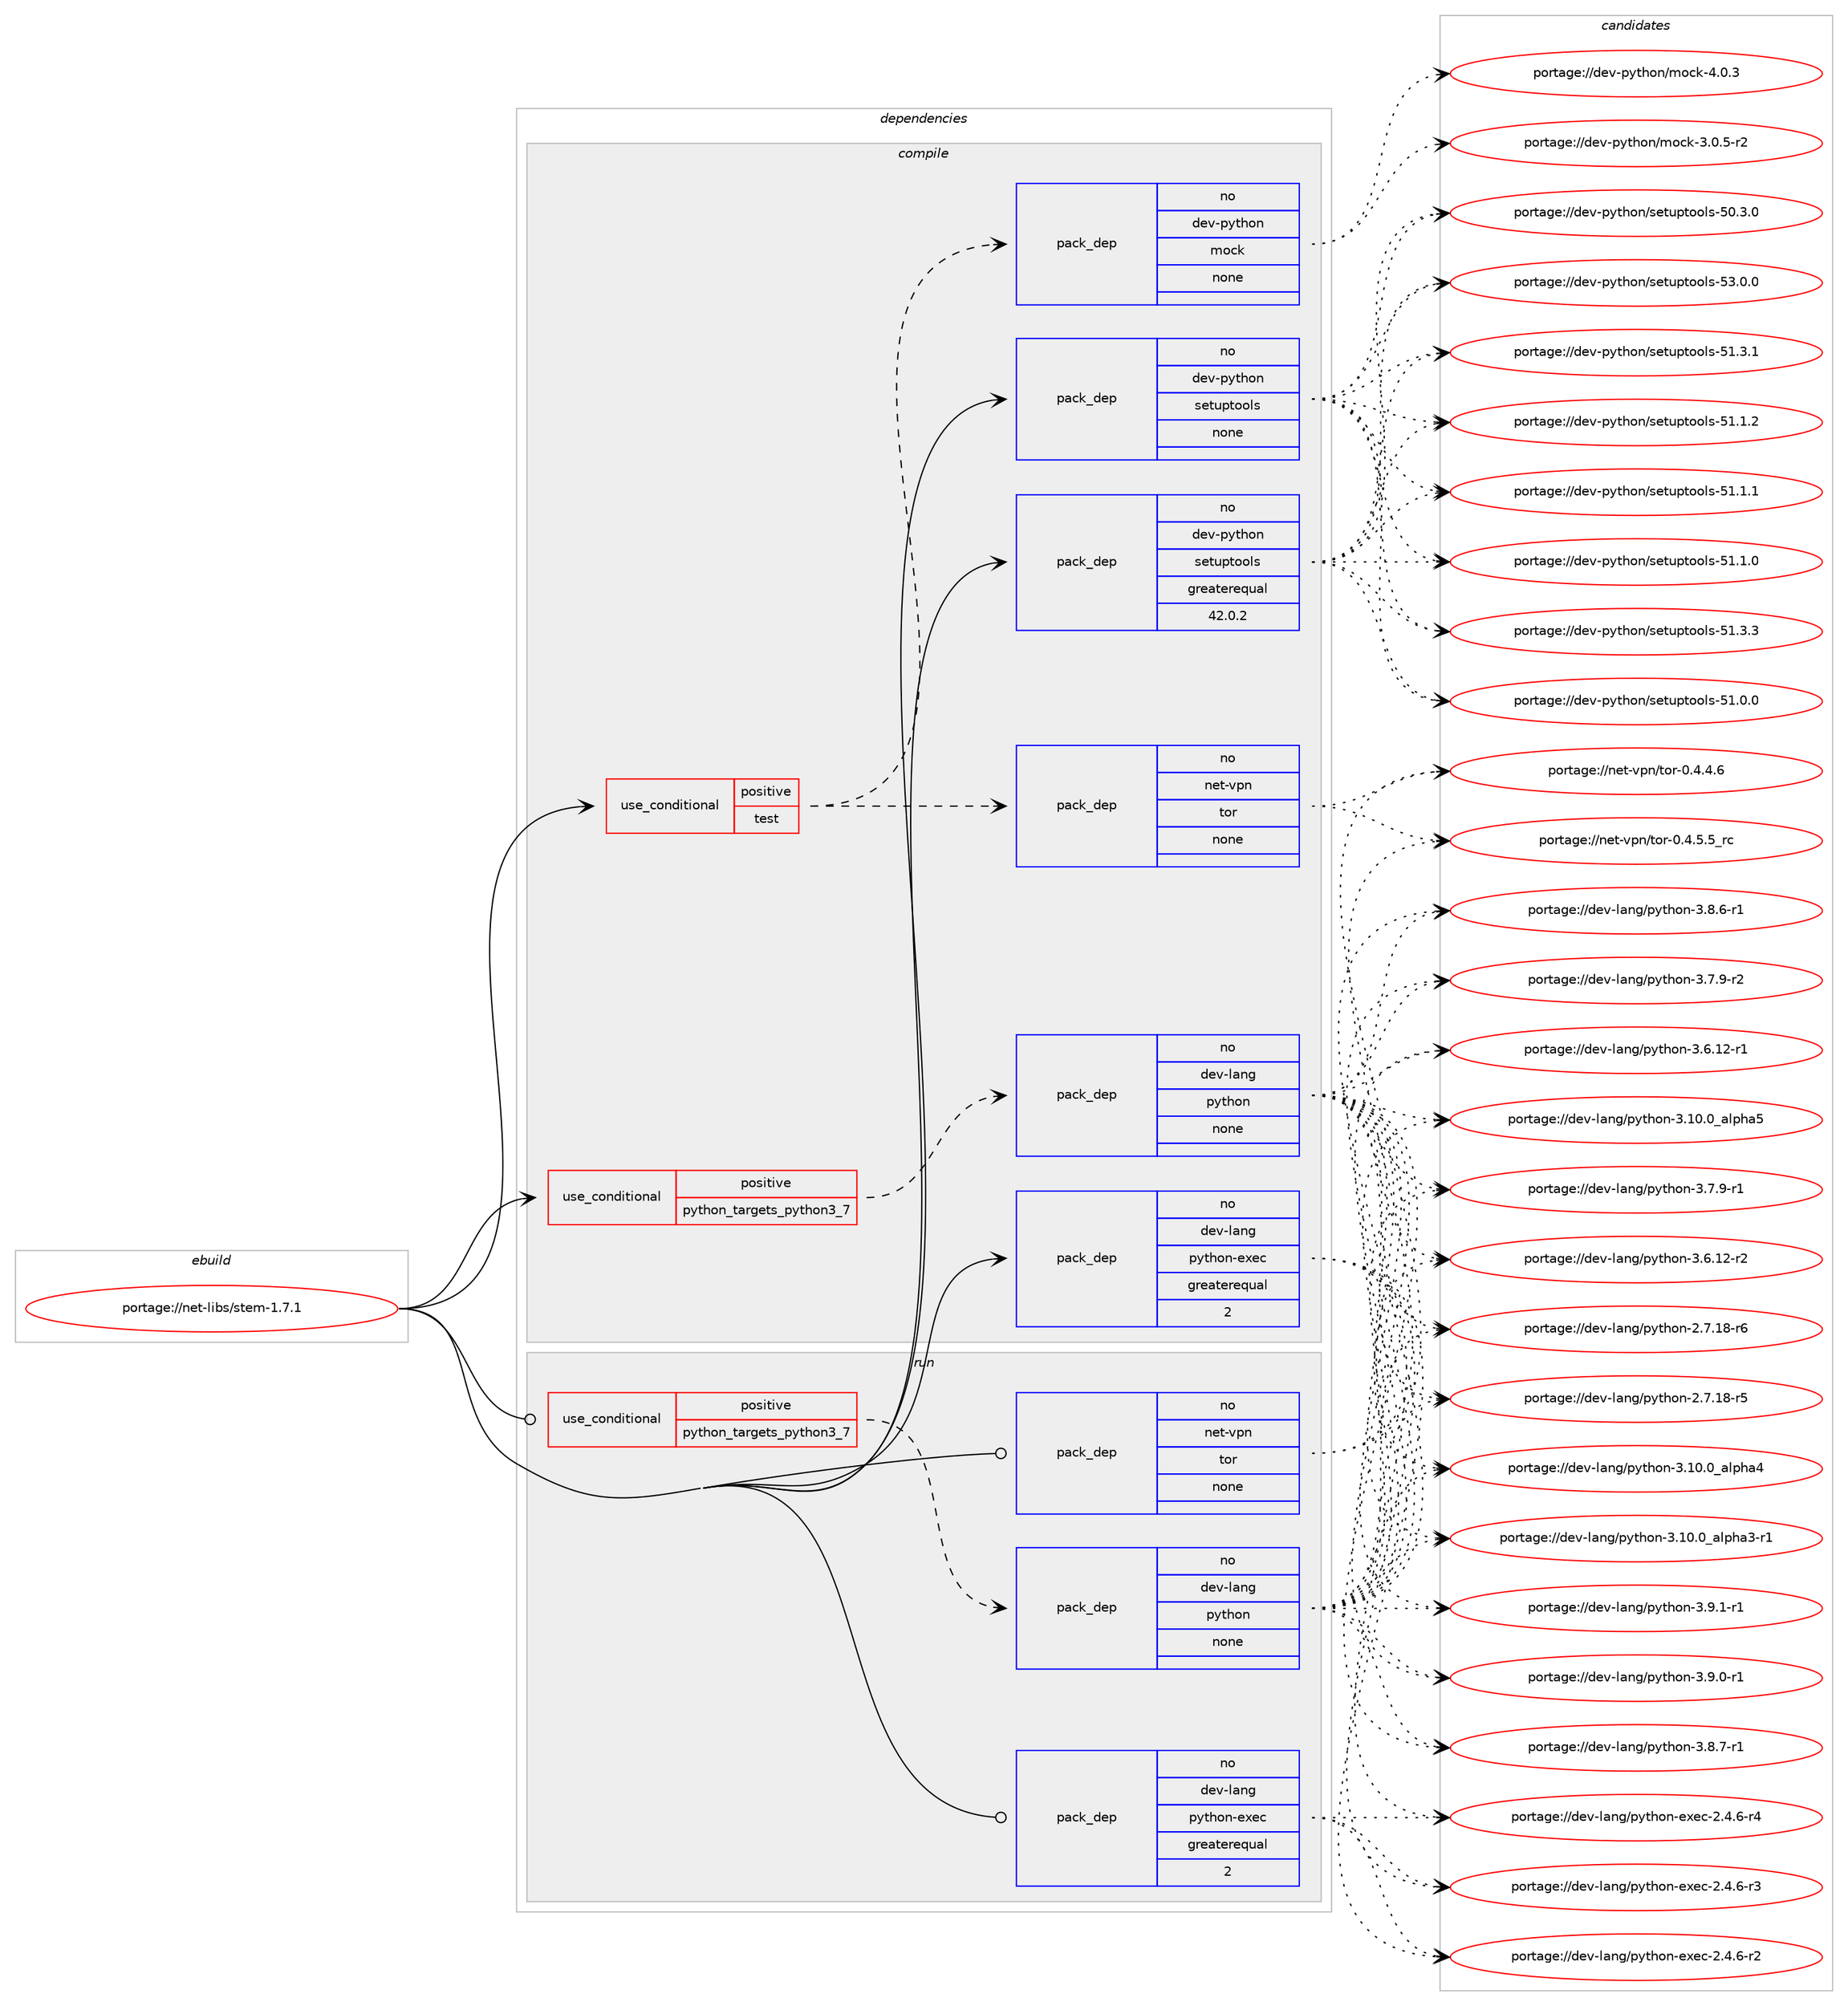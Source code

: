 digraph prolog {

# *************
# Graph options
# *************

newrank=true;
concentrate=true;
compound=true;
graph [rankdir=LR,fontname=Helvetica,fontsize=10,ranksep=1.5];#, ranksep=2.5, nodesep=0.2];
edge  [arrowhead=vee];
node  [fontname=Helvetica,fontsize=10];

# **********
# The ebuild
# **********

subgraph cluster_leftcol {
color=gray;
rank=same;
label=<<i>ebuild</i>>;
id [label="portage://net-libs/stem-1.7.1", color=red, width=4, href="../net-libs/stem-1.7.1.svg"];
}

# ****************
# The dependencies
# ****************

subgraph cluster_midcol {
color=gray;
label=<<i>dependencies</i>>;
subgraph cluster_compile {
fillcolor="#eeeeee";
style=filled;
label=<<i>compile</i>>;
subgraph cond8215 {
dependency26931 [label=<<TABLE BORDER="0" CELLBORDER="1" CELLSPACING="0" CELLPADDING="4"><TR><TD ROWSPAN="3" CELLPADDING="10">use_conditional</TD></TR><TR><TD>positive</TD></TR><TR><TD>python_targets_python3_7</TD></TR></TABLE>>, shape=none, color=red];
subgraph pack18485 {
dependency26932 [label=<<TABLE BORDER="0" CELLBORDER="1" CELLSPACING="0" CELLPADDING="4" WIDTH="220"><TR><TD ROWSPAN="6" CELLPADDING="30">pack_dep</TD></TR><TR><TD WIDTH="110">no</TD></TR><TR><TD>dev-lang</TD></TR><TR><TD>python</TD></TR><TR><TD>none</TD></TR><TR><TD></TD></TR></TABLE>>, shape=none, color=blue];
}
dependency26931:e -> dependency26932:w [weight=20,style="dashed",arrowhead="vee"];
}
id:e -> dependency26931:w [weight=20,style="solid",arrowhead="vee"];
subgraph cond8216 {
dependency26933 [label=<<TABLE BORDER="0" CELLBORDER="1" CELLSPACING="0" CELLPADDING="4"><TR><TD ROWSPAN="3" CELLPADDING="10">use_conditional</TD></TR><TR><TD>positive</TD></TR><TR><TD>test</TD></TR></TABLE>>, shape=none, color=red];
subgraph pack18486 {
dependency26934 [label=<<TABLE BORDER="0" CELLBORDER="1" CELLSPACING="0" CELLPADDING="4" WIDTH="220"><TR><TD ROWSPAN="6" CELLPADDING="30">pack_dep</TD></TR><TR><TD WIDTH="110">no</TD></TR><TR><TD>dev-python</TD></TR><TR><TD>mock</TD></TR><TR><TD>none</TD></TR><TR><TD></TD></TR></TABLE>>, shape=none, color=blue];
}
dependency26933:e -> dependency26934:w [weight=20,style="dashed",arrowhead="vee"];
subgraph pack18487 {
dependency26935 [label=<<TABLE BORDER="0" CELLBORDER="1" CELLSPACING="0" CELLPADDING="4" WIDTH="220"><TR><TD ROWSPAN="6" CELLPADDING="30">pack_dep</TD></TR><TR><TD WIDTH="110">no</TD></TR><TR><TD>net-vpn</TD></TR><TR><TD>tor</TD></TR><TR><TD>none</TD></TR><TR><TD></TD></TR></TABLE>>, shape=none, color=blue];
}
dependency26933:e -> dependency26935:w [weight=20,style="dashed",arrowhead="vee"];
}
id:e -> dependency26933:w [weight=20,style="solid",arrowhead="vee"];
subgraph pack18488 {
dependency26936 [label=<<TABLE BORDER="0" CELLBORDER="1" CELLSPACING="0" CELLPADDING="4" WIDTH="220"><TR><TD ROWSPAN="6" CELLPADDING="30">pack_dep</TD></TR><TR><TD WIDTH="110">no</TD></TR><TR><TD>dev-lang</TD></TR><TR><TD>python-exec</TD></TR><TR><TD>greaterequal</TD></TR><TR><TD>2</TD></TR></TABLE>>, shape=none, color=blue];
}
id:e -> dependency26936:w [weight=20,style="solid",arrowhead="vee"];
subgraph pack18489 {
dependency26937 [label=<<TABLE BORDER="0" CELLBORDER="1" CELLSPACING="0" CELLPADDING="4" WIDTH="220"><TR><TD ROWSPAN="6" CELLPADDING="30">pack_dep</TD></TR><TR><TD WIDTH="110">no</TD></TR><TR><TD>dev-python</TD></TR><TR><TD>setuptools</TD></TR><TR><TD>greaterequal</TD></TR><TR><TD>42.0.2</TD></TR></TABLE>>, shape=none, color=blue];
}
id:e -> dependency26937:w [weight=20,style="solid",arrowhead="vee"];
subgraph pack18490 {
dependency26938 [label=<<TABLE BORDER="0" CELLBORDER="1" CELLSPACING="0" CELLPADDING="4" WIDTH="220"><TR><TD ROWSPAN="6" CELLPADDING="30">pack_dep</TD></TR><TR><TD WIDTH="110">no</TD></TR><TR><TD>dev-python</TD></TR><TR><TD>setuptools</TD></TR><TR><TD>none</TD></TR><TR><TD></TD></TR></TABLE>>, shape=none, color=blue];
}
id:e -> dependency26938:w [weight=20,style="solid",arrowhead="vee"];
}
subgraph cluster_compileandrun {
fillcolor="#eeeeee";
style=filled;
label=<<i>compile and run</i>>;
}
subgraph cluster_run {
fillcolor="#eeeeee";
style=filled;
label=<<i>run</i>>;
subgraph cond8217 {
dependency26939 [label=<<TABLE BORDER="0" CELLBORDER="1" CELLSPACING="0" CELLPADDING="4"><TR><TD ROWSPAN="3" CELLPADDING="10">use_conditional</TD></TR><TR><TD>positive</TD></TR><TR><TD>python_targets_python3_7</TD></TR></TABLE>>, shape=none, color=red];
subgraph pack18491 {
dependency26940 [label=<<TABLE BORDER="0" CELLBORDER="1" CELLSPACING="0" CELLPADDING="4" WIDTH="220"><TR><TD ROWSPAN="6" CELLPADDING="30">pack_dep</TD></TR><TR><TD WIDTH="110">no</TD></TR><TR><TD>dev-lang</TD></TR><TR><TD>python</TD></TR><TR><TD>none</TD></TR><TR><TD></TD></TR></TABLE>>, shape=none, color=blue];
}
dependency26939:e -> dependency26940:w [weight=20,style="dashed",arrowhead="vee"];
}
id:e -> dependency26939:w [weight=20,style="solid",arrowhead="odot"];
subgraph pack18492 {
dependency26941 [label=<<TABLE BORDER="0" CELLBORDER="1" CELLSPACING="0" CELLPADDING="4" WIDTH="220"><TR><TD ROWSPAN="6" CELLPADDING="30">pack_dep</TD></TR><TR><TD WIDTH="110">no</TD></TR><TR><TD>dev-lang</TD></TR><TR><TD>python-exec</TD></TR><TR><TD>greaterequal</TD></TR><TR><TD>2</TD></TR></TABLE>>, shape=none, color=blue];
}
id:e -> dependency26941:w [weight=20,style="solid",arrowhead="odot"];
subgraph pack18493 {
dependency26942 [label=<<TABLE BORDER="0" CELLBORDER="1" CELLSPACING="0" CELLPADDING="4" WIDTH="220"><TR><TD ROWSPAN="6" CELLPADDING="30">pack_dep</TD></TR><TR><TD WIDTH="110">no</TD></TR><TR><TD>net-vpn</TD></TR><TR><TD>tor</TD></TR><TR><TD>none</TD></TR><TR><TD></TD></TR></TABLE>>, shape=none, color=blue];
}
id:e -> dependency26942:w [weight=20,style="solid",arrowhead="odot"];
}
}

# **************
# The candidates
# **************

subgraph cluster_choices {
rank=same;
color=gray;
label=<<i>candidates</i>>;

subgraph choice18485 {
color=black;
nodesep=1;
choice1001011184510897110103471121211161041111104551465746494511449 [label="portage://dev-lang/python-3.9.1-r1", color=red, width=4,href="../dev-lang/python-3.9.1-r1.svg"];
choice1001011184510897110103471121211161041111104551465746484511449 [label="portage://dev-lang/python-3.9.0-r1", color=red, width=4,href="../dev-lang/python-3.9.0-r1.svg"];
choice1001011184510897110103471121211161041111104551465646554511449 [label="portage://dev-lang/python-3.8.7-r1", color=red, width=4,href="../dev-lang/python-3.8.7-r1.svg"];
choice1001011184510897110103471121211161041111104551465646544511449 [label="portage://dev-lang/python-3.8.6-r1", color=red, width=4,href="../dev-lang/python-3.8.6-r1.svg"];
choice1001011184510897110103471121211161041111104551465546574511450 [label="portage://dev-lang/python-3.7.9-r2", color=red, width=4,href="../dev-lang/python-3.7.9-r2.svg"];
choice1001011184510897110103471121211161041111104551465546574511449 [label="portage://dev-lang/python-3.7.9-r1", color=red, width=4,href="../dev-lang/python-3.7.9-r1.svg"];
choice100101118451089711010347112121116104111110455146544649504511450 [label="portage://dev-lang/python-3.6.12-r2", color=red, width=4,href="../dev-lang/python-3.6.12-r2.svg"];
choice100101118451089711010347112121116104111110455146544649504511449 [label="portage://dev-lang/python-3.6.12-r1", color=red, width=4,href="../dev-lang/python-3.6.12-r1.svg"];
choice1001011184510897110103471121211161041111104551464948464895971081121049753 [label="portage://dev-lang/python-3.10.0_alpha5", color=red, width=4,href="../dev-lang/python-3.10.0_alpha5.svg"];
choice1001011184510897110103471121211161041111104551464948464895971081121049752 [label="portage://dev-lang/python-3.10.0_alpha4", color=red, width=4,href="../dev-lang/python-3.10.0_alpha4.svg"];
choice10010111845108971101034711212111610411111045514649484648959710811210497514511449 [label="portage://dev-lang/python-3.10.0_alpha3-r1", color=red, width=4,href="../dev-lang/python-3.10.0_alpha3-r1.svg"];
choice100101118451089711010347112121116104111110455046554649564511454 [label="portage://dev-lang/python-2.7.18-r6", color=red, width=4,href="../dev-lang/python-2.7.18-r6.svg"];
choice100101118451089711010347112121116104111110455046554649564511453 [label="portage://dev-lang/python-2.7.18-r5", color=red, width=4,href="../dev-lang/python-2.7.18-r5.svg"];
dependency26932:e -> choice1001011184510897110103471121211161041111104551465746494511449:w [style=dotted,weight="100"];
dependency26932:e -> choice1001011184510897110103471121211161041111104551465746484511449:w [style=dotted,weight="100"];
dependency26932:e -> choice1001011184510897110103471121211161041111104551465646554511449:w [style=dotted,weight="100"];
dependency26932:e -> choice1001011184510897110103471121211161041111104551465646544511449:w [style=dotted,weight="100"];
dependency26932:e -> choice1001011184510897110103471121211161041111104551465546574511450:w [style=dotted,weight="100"];
dependency26932:e -> choice1001011184510897110103471121211161041111104551465546574511449:w [style=dotted,weight="100"];
dependency26932:e -> choice100101118451089711010347112121116104111110455146544649504511450:w [style=dotted,weight="100"];
dependency26932:e -> choice100101118451089711010347112121116104111110455146544649504511449:w [style=dotted,weight="100"];
dependency26932:e -> choice1001011184510897110103471121211161041111104551464948464895971081121049753:w [style=dotted,weight="100"];
dependency26932:e -> choice1001011184510897110103471121211161041111104551464948464895971081121049752:w [style=dotted,weight="100"];
dependency26932:e -> choice10010111845108971101034711212111610411111045514649484648959710811210497514511449:w [style=dotted,weight="100"];
dependency26932:e -> choice100101118451089711010347112121116104111110455046554649564511454:w [style=dotted,weight="100"];
dependency26932:e -> choice100101118451089711010347112121116104111110455046554649564511453:w [style=dotted,weight="100"];
}
subgraph choice18486 {
color=black;
nodesep=1;
choice100101118451121211161041111104710911199107455246484651 [label="portage://dev-python/mock-4.0.3", color=red, width=4,href="../dev-python/mock-4.0.3.svg"];
choice1001011184511212111610411111047109111991074551464846534511450 [label="portage://dev-python/mock-3.0.5-r2", color=red, width=4,href="../dev-python/mock-3.0.5-r2.svg"];
dependency26934:e -> choice100101118451121211161041111104710911199107455246484651:w [style=dotted,weight="100"];
dependency26934:e -> choice1001011184511212111610411111047109111991074551464846534511450:w [style=dotted,weight="100"];
}
subgraph choice18487 {
color=black;
nodesep=1;
choice110101116451181121104711611111445484652465346539511499 [label="portage://net-vpn/tor-0.4.5.5_rc", color=red, width=4,href="../net-vpn/tor-0.4.5.5_rc.svg"];
choice11010111645118112110471161111144548465246524654 [label="portage://net-vpn/tor-0.4.4.6", color=red, width=4,href="../net-vpn/tor-0.4.4.6.svg"];
dependency26935:e -> choice110101116451181121104711611111445484652465346539511499:w [style=dotted,weight="100"];
dependency26935:e -> choice11010111645118112110471161111144548465246524654:w [style=dotted,weight="100"];
}
subgraph choice18488 {
color=black;
nodesep=1;
choice10010111845108971101034711212111610411111045101120101994550465246544511452 [label="portage://dev-lang/python-exec-2.4.6-r4", color=red, width=4,href="../dev-lang/python-exec-2.4.6-r4.svg"];
choice10010111845108971101034711212111610411111045101120101994550465246544511451 [label="portage://dev-lang/python-exec-2.4.6-r3", color=red, width=4,href="../dev-lang/python-exec-2.4.6-r3.svg"];
choice10010111845108971101034711212111610411111045101120101994550465246544511450 [label="portage://dev-lang/python-exec-2.4.6-r2", color=red, width=4,href="../dev-lang/python-exec-2.4.6-r2.svg"];
dependency26936:e -> choice10010111845108971101034711212111610411111045101120101994550465246544511452:w [style=dotted,weight="100"];
dependency26936:e -> choice10010111845108971101034711212111610411111045101120101994550465246544511451:w [style=dotted,weight="100"];
dependency26936:e -> choice10010111845108971101034711212111610411111045101120101994550465246544511450:w [style=dotted,weight="100"];
}
subgraph choice18489 {
color=black;
nodesep=1;
choice100101118451121211161041111104711510111611711211611111110811545535146484648 [label="portage://dev-python/setuptools-53.0.0", color=red, width=4,href="../dev-python/setuptools-53.0.0.svg"];
choice100101118451121211161041111104711510111611711211611111110811545534946514651 [label="portage://dev-python/setuptools-51.3.3", color=red, width=4,href="../dev-python/setuptools-51.3.3.svg"];
choice100101118451121211161041111104711510111611711211611111110811545534946514649 [label="portage://dev-python/setuptools-51.3.1", color=red, width=4,href="../dev-python/setuptools-51.3.1.svg"];
choice100101118451121211161041111104711510111611711211611111110811545534946494650 [label="portage://dev-python/setuptools-51.1.2", color=red, width=4,href="../dev-python/setuptools-51.1.2.svg"];
choice100101118451121211161041111104711510111611711211611111110811545534946494649 [label="portage://dev-python/setuptools-51.1.1", color=red, width=4,href="../dev-python/setuptools-51.1.1.svg"];
choice100101118451121211161041111104711510111611711211611111110811545534946494648 [label="portage://dev-python/setuptools-51.1.0", color=red, width=4,href="../dev-python/setuptools-51.1.0.svg"];
choice100101118451121211161041111104711510111611711211611111110811545534946484648 [label="portage://dev-python/setuptools-51.0.0", color=red, width=4,href="../dev-python/setuptools-51.0.0.svg"];
choice100101118451121211161041111104711510111611711211611111110811545534846514648 [label="portage://dev-python/setuptools-50.3.0", color=red, width=4,href="../dev-python/setuptools-50.3.0.svg"];
dependency26937:e -> choice100101118451121211161041111104711510111611711211611111110811545535146484648:w [style=dotted,weight="100"];
dependency26937:e -> choice100101118451121211161041111104711510111611711211611111110811545534946514651:w [style=dotted,weight="100"];
dependency26937:e -> choice100101118451121211161041111104711510111611711211611111110811545534946514649:w [style=dotted,weight="100"];
dependency26937:e -> choice100101118451121211161041111104711510111611711211611111110811545534946494650:w [style=dotted,weight="100"];
dependency26937:e -> choice100101118451121211161041111104711510111611711211611111110811545534946494649:w [style=dotted,weight="100"];
dependency26937:e -> choice100101118451121211161041111104711510111611711211611111110811545534946494648:w [style=dotted,weight="100"];
dependency26937:e -> choice100101118451121211161041111104711510111611711211611111110811545534946484648:w [style=dotted,weight="100"];
dependency26937:e -> choice100101118451121211161041111104711510111611711211611111110811545534846514648:w [style=dotted,weight="100"];
}
subgraph choice18490 {
color=black;
nodesep=1;
choice100101118451121211161041111104711510111611711211611111110811545535146484648 [label="portage://dev-python/setuptools-53.0.0", color=red, width=4,href="../dev-python/setuptools-53.0.0.svg"];
choice100101118451121211161041111104711510111611711211611111110811545534946514651 [label="portage://dev-python/setuptools-51.3.3", color=red, width=4,href="../dev-python/setuptools-51.3.3.svg"];
choice100101118451121211161041111104711510111611711211611111110811545534946514649 [label="portage://dev-python/setuptools-51.3.1", color=red, width=4,href="../dev-python/setuptools-51.3.1.svg"];
choice100101118451121211161041111104711510111611711211611111110811545534946494650 [label="portage://dev-python/setuptools-51.1.2", color=red, width=4,href="../dev-python/setuptools-51.1.2.svg"];
choice100101118451121211161041111104711510111611711211611111110811545534946494649 [label="portage://dev-python/setuptools-51.1.1", color=red, width=4,href="../dev-python/setuptools-51.1.1.svg"];
choice100101118451121211161041111104711510111611711211611111110811545534946494648 [label="portage://dev-python/setuptools-51.1.0", color=red, width=4,href="../dev-python/setuptools-51.1.0.svg"];
choice100101118451121211161041111104711510111611711211611111110811545534946484648 [label="portage://dev-python/setuptools-51.0.0", color=red, width=4,href="../dev-python/setuptools-51.0.0.svg"];
choice100101118451121211161041111104711510111611711211611111110811545534846514648 [label="portage://dev-python/setuptools-50.3.0", color=red, width=4,href="../dev-python/setuptools-50.3.0.svg"];
dependency26938:e -> choice100101118451121211161041111104711510111611711211611111110811545535146484648:w [style=dotted,weight="100"];
dependency26938:e -> choice100101118451121211161041111104711510111611711211611111110811545534946514651:w [style=dotted,weight="100"];
dependency26938:e -> choice100101118451121211161041111104711510111611711211611111110811545534946514649:w [style=dotted,weight="100"];
dependency26938:e -> choice100101118451121211161041111104711510111611711211611111110811545534946494650:w [style=dotted,weight="100"];
dependency26938:e -> choice100101118451121211161041111104711510111611711211611111110811545534946494649:w [style=dotted,weight="100"];
dependency26938:e -> choice100101118451121211161041111104711510111611711211611111110811545534946494648:w [style=dotted,weight="100"];
dependency26938:e -> choice100101118451121211161041111104711510111611711211611111110811545534946484648:w [style=dotted,weight="100"];
dependency26938:e -> choice100101118451121211161041111104711510111611711211611111110811545534846514648:w [style=dotted,weight="100"];
}
subgraph choice18491 {
color=black;
nodesep=1;
choice1001011184510897110103471121211161041111104551465746494511449 [label="portage://dev-lang/python-3.9.1-r1", color=red, width=4,href="../dev-lang/python-3.9.1-r1.svg"];
choice1001011184510897110103471121211161041111104551465746484511449 [label="portage://dev-lang/python-3.9.0-r1", color=red, width=4,href="../dev-lang/python-3.9.0-r1.svg"];
choice1001011184510897110103471121211161041111104551465646554511449 [label="portage://dev-lang/python-3.8.7-r1", color=red, width=4,href="../dev-lang/python-3.8.7-r1.svg"];
choice1001011184510897110103471121211161041111104551465646544511449 [label="portage://dev-lang/python-3.8.6-r1", color=red, width=4,href="../dev-lang/python-3.8.6-r1.svg"];
choice1001011184510897110103471121211161041111104551465546574511450 [label="portage://dev-lang/python-3.7.9-r2", color=red, width=4,href="../dev-lang/python-3.7.9-r2.svg"];
choice1001011184510897110103471121211161041111104551465546574511449 [label="portage://dev-lang/python-3.7.9-r1", color=red, width=4,href="../dev-lang/python-3.7.9-r1.svg"];
choice100101118451089711010347112121116104111110455146544649504511450 [label="portage://dev-lang/python-3.6.12-r2", color=red, width=4,href="../dev-lang/python-3.6.12-r2.svg"];
choice100101118451089711010347112121116104111110455146544649504511449 [label="portage://dev-lang/python-3.6.12-r1", color=red, width=4,href="../dev-lang/python-3.6.12-r1.svg"];
choice1001011184510897110103471121211161041111104551464948464895971081121049753 [label="portage://dev-lang/python-3.10.0_alpha5", color=red, width=4,href="../dev-lang/python-3.10.0_alpha5.svg"];
choice1001011184510897110103471121211161041111104551464948464895971081121049752 [label="portage://dev-lang/python-3.10.0_alpha4", color=red, width=4,href="../dev-lang/python-3.10.0_alpha4.svg"];
choice10010111845108971101034711212111610411111045514649484648959710811210497514511449 [label="portage://dev-lang/python-3.10.0_alpha3-r1", color=red, width=4,href="../dev-lang/python-3.10.0_alpha3-r1.svg"];
choice100101118451089711010347112121116104111110455046554649564511454 [label="portage://dev-lang/python-2.7.18-r6", color=red, width=4,href="../dev-lang/python-2.7.18-r6.svg"];
choice100101118451089711010347112121116104111110455046554649564511453 [label="portage://dev-lang/python-2.7.18-r5", color=red, width=4,href="../dev-lang/python-2.7.18-r5.svg"];
dependency26940:e -> choice1001011184510897110103471121211161041111104551465746494511449:w [style=dotted,weight="100"];
dependency26940:e -> choice1001011184510897110103471121211161041111104551465746484511449:w [style=dotted,weight="100"];
dependency26940:e -> choice1001011184510897110103471121211161041111104551465646554511449:w [style=dotted,weight="100"];
dependency26940:e -> choice1001011184510897110103471121211161041111104551465646544511449:w [style=dotted,weight="100"];
dependency26940:e -> choice1001011184510897110103471121211161041111104551465546574511450:w [style=dotted,weight="100"];
dependency26940:e -> choice1001011184510897110103471121211161041111104551465546574511449:w [style=dotted,weight="100"];
dependency26940:e -> choice100101118451089711010347112121116104111110455146544649504511450:w [style=dotted,weight="100"];
dependency26940:e -> choice100101118451089711010347112121116104111110455146544649504511449:w [style=dotted,weight="100"];
dependency26940:e -> choice1001011184510897110103471121211161041111104551464948464895971081121049753:w [style=dotted,weight="100"];
dependency26940:e -> choice1001011184510897110103471121211161041111104551464948464895971081121049752:w [style=dotted,weight="100"];
dependency26940:e -> choice10010111845108971101034711212111610411111045514649484648959710811210497514511449:w [style=dotted,weight="100"];
dependency26940:e -> choice100101118451089711010347112121116104111110455046554649564511454:w [style=dotted,weight="100"];
dependency26940:e -> choice100101118451089711010347112121116104111110455046554649564511453:w [style=dotted,weight="100"];
}
subgraph choice18492 {
color=black;
nodesep=1;
choice10010111845108971101034711212111610411111045101120101994550465246544511452 [label="portage://dev-lang/python-exec-2.4.6-r4", color=red, width=4,href="../dev-lang/python-exec-2.4.6-r4.svg"];
choice10010111845108971101034711212111610411111045101120101994550465246544511451 [label="portage://dev-lang/python-exec-2.4.6-r3", color=red, width=4,href="../dev-lang/python-exec-2.4.6-r3.svg"];
choice10010111845108971101034711212111610411111045101120101994550465246544511450 [label="portage://dev-lang/python-exec-2.4.6-r2", color=red, width=4,href="../dev-lang/python-exec-2.4.6-r2.svg"];
dependency26941:e -> choice10010111845108971101034711212111610411111045101120101994550465246544511452:w [style=dotted,weight="100"];
dependency26941:e -> choice10010111845108971101034711212111610411111045101120101994550465246544511451:w [style=dotted,weight="100"];
dependency26941:e -> choice10010111845108971101034711212111610411111045101120101994550465246544511450:w [style=dotted,weight="100"];
}
subgraph choice18493 {
color=black;
nodesep=1;
choice110101116451181121104711611111445484652465346539511499 [label="portage://net-vpn/tor-0.4.5.5_rc", color=red, width=4,href="../net-vpn/tor-0.4.5.5_rc.svg"];
choice11010111645118112110471161111144548465246524654 [label="portage://net-vpn/tor-0.4.4.6", color=red, width=4,href="../net-vpn/tor-0.4.4.6.svg"];
dependency26942:e -> choice110101116451181121104711611111445484652465346539511499:w [style=dotted,weight="100"];
dependency26942:e -> choice11010111645118112110471161111144548465246524654:w [style=dotted,weight="100"];
}
}

}
